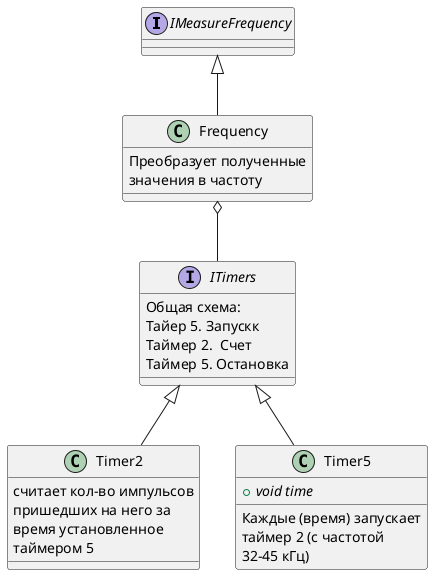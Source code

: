@startuml name 

interface IMeasureFrequency
class Frequency
{
    Преобразует полученные
    значения в частоту
}
interface ITimers
{
    Общая схема:
    Тайер 5. Запускк
    Таймер 2.  Счет
    Таймер 5. Остановка
}
class Timer2
{
    считает кол-во импульсов
    пришедших на него за
    время установленное
    таймером 5
}
class Timer5
{
    + void {abstract} time
    Каждые (время) запускает
    таймер 2 (с частотой 
    32-45 кГц)
}

ITimers -up-o Frequency
Timer2 -up-|> ITimers
Timer5 -up-|> ITimers
Frequency -up-|> IMeasureFrequency


@enduml
